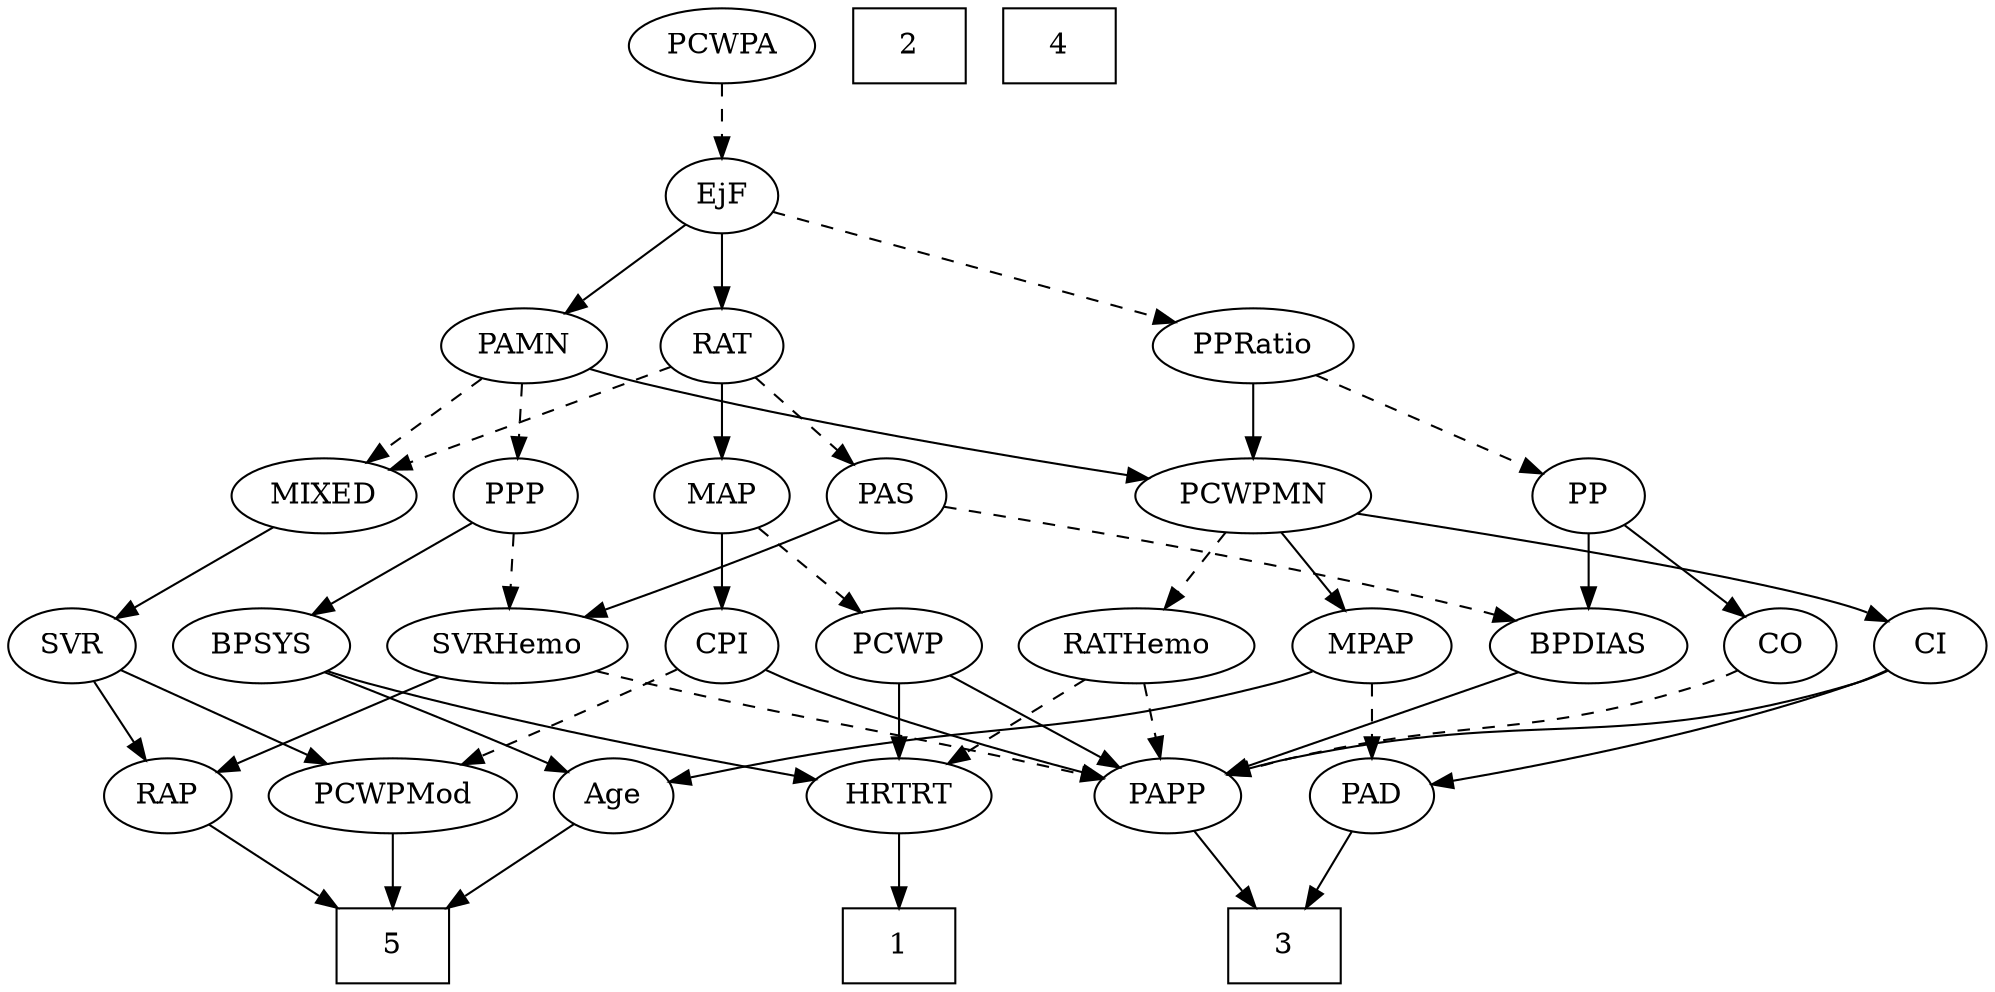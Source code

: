 strict digraph {
	graph [bb="0,0,878.04,468"];
	node [label="\N"];
	1	[height=0.5,
		pos="574.95,18",
		shape=box,
		width=0.75];
	2	[height=0.5,
		pos="477.95,450",
		shape=box,
		width=0.75];
	3	[height=0.5,
		pos="448.95,18",
		shape=box,
		width=0.75];
	4	[height=0.5,
		pos="549.95,450",
		shape=box,
		width=0.75];
	5	[height=0.5,
		pos="195.95,18",
		shape=box,
		width=0.75];
	Age	[height=0.5,
		pos="679.95,90",
		width=0.75];
	Age -> 5	[pos="e,223.26,20.75 656.48,80.894 646.54,77.72 634.78,74.297 623.95,72 481.53,41.799 308.55,26.9 233.59,21.481",
		style=solid];
	EjF	[height=0.5,
		pos="390.95,378",
		width=0.75];
	PAMN	[height=0.5,
		pos="390.95,306",
		width=1.011];
	EjF -> PAMN	[pos="e,390.95,324.1 390.95,359.7 390.95,351.98 390.95,342.71 390.95,334.11",
		style=solid];
	RAT	[height=0.5,
		pos="281.95,306",
		width=0.75827];
	EjF -> RAT	[pos="e,301.08,319.29 371.96,364.81 354.72,353.73 329.07,337.26 309.56,324.73",
		style=solid];
	PPRatio	[height=0.5,
		pos="484.95,306",
		width=1.1013];
	EjF -> PPRatio	[pos="e,465.07,321.8 408.63,363.83 422.18,353.74 441.15,339.62 456.78,327.98",
		style=dashed];
	RAP	[height=0.5,
		pos="195.95,90",
		width=0.77632];
	RAP -> 5	[pos="e,195.95,36.104 195.95,71.697 195.95,63.983 195.95,54.712 195.95,46.112",
		style=solid];
	MIXED	[height=0.5,
		pos="159.95,234",
		width=1.1193];
	SVR	[height=0.5,
		pos="27.948,162",
		width=0.77632];
	MIXED -> SVR	[pos="e,49.076,174.2 134.81,219.67 112.98,208.09 81.325,191.31 58.132,179.01",
		style=solid];
	MPAP	[height=0.5,
		pos="842.95,162",
		width=0.97491];
	MPAP -> Age	[pos="e,702.14,100.53 816.76,149.75 788.09,137.44 742.14,117.71 711.51,104.55",
		style=solid];
	PAD	[height=0.5,
		pos="762.95,90",
		width=0.79437];
	MPAP -> PAD	[pos="e,779.07,105.11 825.98,146.15 814.62,136.21 799.49,122.98 786.91,111.97",
		style=dashed];
	BPSYS	[height=0.5,
		pos="679.95,162",
		width=1.0471];
	BPSYS -> Age	[pos="e,679.95,108.1 679.95,143.7 679.95,135.98 679.95,126.71 679.95,118.11",
		style=solid];
	HRTRT	[height=0.5,
		pos="574.95,90",
		width=1.1013];
	BPSYS -> HRTRT	[pos="e,596.27,105.21 658.95,147 643.46,136.67 622.16,122.47 604.88,110.96",
		style=solid];
	PAD -> 3	[pos="e,476.04,24.136 739.26,79.644 731.87,76.939 723.64,74.141 715.95,72 694.02,65.897 553.94,38.975 485.92,26.017",
		style=solid];
	CO	[height=0.5,
		pos="480.95,162",
		width=0.75];
	PAPP	[height=0.5,
		pos="437.95,90",
		width=0.88464];
	CO -> PAPP	[pos="e,447.96,107.31 471.19,145.12 465.88,136.47 459.19,125.58 453.2,115.83",
		style=dashed];
	PAS	[height=0.5,
		pos="324.95,234",
		width=0.75];
	SVRHemo	[height=0.5,
		pos="195.95,162",
		width=1.3902];
	PAS -> SVRHemo	[pos="e,222.55,177.44 304.51,221.91 284.94,211.29 255.01,195.05 231.53,182.31",
		style=solid];
	BPDIAS	[height=0.5,
		pos="393.95,162",
		width=1.1735];
	PAS -> BPDIAS	[pos="e,378.23,178.95 339.24,218.5 348.39,209.22 360.47,196.97 370.94,186.34",
		style=dashed];
	PAMN -> MIXED	[pos="e,190.45,245.85 359.89,296.47 323.54,286.37 261.62,268.8 208.95,252 206.04,251.07 203.04,250.09 200.03,249.09",
		style=dashed];
	PCWPMN	[height=0.5,
		pos="574.95,234",
		width=1.3902];
	PAMN -> PCWPMN	[pos="e,541.75,247.63 418.89,294.37 449.03,282.9 497.39,264.51 532.29,251.23",
		style=solid];
	PPP	[height=0.5,
		pos="396.95,234",
		width=0.75];
	PAMN -> PPP	[pos="e,395.48,252.1 392.43,287.7 393.09,279.98 393.89,270.71 394.62,262.11",
		style=dashed];
	RATHemo	[height=0.5,
		pos="574.95,162",
		width=1.3721];
	RATHemo -> PAPP	[pos="e,460.75,102.65 547.55,147 525.08,135.52 493.24,119.25 469.66,107.21",
		style=dashed];
	RATHemo -> HRTRT	[pos="e,574.95,108.1 574.95,143.7 574.95,135.98 574.95,126.71 574.95,118.11",
		style=dashed];
	CPI	[height=0.5,
		pos="100.95,162",
		width=0.75];
	PCWPMod	[height=0.5,
		pos="97.948,90",
		width=1.4443];
	CPI -> PCWPMod	[pos="e,98.681,108.1 100.21,143.7 99.875,135.98 99.478,126.71 99.109,118.11",
		style=dashed];
	CPI -> PAPP	[pos="e,406.53,93.749 121.51,150.14 126.46,147.85 131.81,145.63 136.95,144 227.11,115.34 337.69,100.9 396.51,94.764",
		style=solid];
	RAT -> MIXED	[pos="e,184.01,248.8 262.07,293.6 243.32,282.84 214.86,266.51 192.75,253.82",
		style=dashed];
	RAT -> PAS	[pos="e,315.23,250.82 291.7,289.12 297.09,280.34 303.9,269.26 309.95,259.42",
		style=dashed];
	MAP	[height=0.5,
		pos="248.95,234",
		width=0.84854];
	RAT -> MAP	[pos="e,256.71,251.47 274.13,288.41 270.22,280.13 265.41,269.92 261.05,260.66",
		style=solid];
	SVR -> RAP	[pos="e,174.14,101.3 49.756,150.7 54.723,148.43 59.995,146.08 64.948,144 106.18,126.65 117.71,125.35 158.95,108 160.8,107.22 162.71,106.4 \
164.62,105.56",
		style=solid];
	SVR -> PCWPMod	[pos="e,81.749,107.2 42.452,146.5 51.668,137.28 63.811,125.14 74.389,114.56",
		style=solid];
	PCWPMod -> 5	[pos="e,171.85,36.211 119.7,73.465 132.61,64.239 149.23,52.368 163.66,42.064",
		style=solid];
	PCWPA	[height=0.5,
		pos="390.95,450",
		width=1.1555];
	PCWPA -> EjF	[pos="e,390.95,396.1 390.95,431.7 390.95,423.98 390.95,414.71 390.95,406.11",
		style=dashed];
	PCWPMN -> MPAP	[pos="e,816.16,174.02 617.94,224.65 663.38,215.4 736.92,199.22 798.95,180 801.5,179.21 804.12,178.34 806.74,177.44",
		style=solid];
	PCWPMN -> RATHemo	[pos="e,574.95,180.1 574.95,215.7 574.95,207.98 574.95,198.71 574.95,190.11",
		style=dashed];
	CI	[height=0.5,
		pos="762.95,162",
		width=0.75];
	PCWPMN -> CI	[pos="e,741.79,173.44 611.28,221.53 642.33,211.44 688.02,195.93 726.95,180 728.77,179.25 730.63,178.46 732.51,177.65",
		style=solid];
	SVRHemo -> RAP	[pos="e,195.95,108.1 195.95,143.7 195.95,135.98 195.95,126.71 195.95,118.11",
		style=solid];
	SVRHemo -> PAPP	[pos="e,410.19,99.03 233.76,150.06 279.24,136.91 355.11,114.96 400.45,101.85",
		style=dashed];
	BPDIAS -> PAPP	[pos="e,427.59,107.47 404.37,144.41 409.69,135.95 416.27,125.49 422.18,116.08",
		style=solid];
	MAP -> CPI	[pos="e,122.47,173.18 225.82,222.06 200.51,210.09 159.82,190.84 131.8,177.59",
		style=solid];
	PCWP	[height=0.5,
		pos="298.95,162",
		width=0.97491];
	MAP -> PCWP	[pos="e,287.3,179.31 260.29,217.12 266.53,208.38 274.41,197.35 281.42,187.54",
		style=dashed];
	PP	[height=0.5,
		pos="479.95,234",
		width=0.75];
	PP -> CO	[pos="e,480.7,180.1 480.19,215.7 480.3,207.98 480.44,198.71 480.56,190.11",
		style=solid];
	PP -> BPDIAS	[pos="e,412.87,178.41 463.37,219.5 451.29,209.67 434.67,196.15 420.72,184.79",
		style=solid];
	PPP -> BPSYS	[pos="e,651.35,174.16 419.66,223.96 427.3,221.14 435.91,218.2 443.95,216 526.41,193.39 550.48,202.61 632.95,180 635.87,179.2 638.86,178.3 \
641.86,177.35",
		style=solid];
	PPP -> SVRHemo	[pos="e,233.07,174.31 375.83,222.47 370.99,220.21 365.83,217.93 360.95,216 339.29,207.45 283.53,189.87 242.81,177.3",
		style=dashed];
	PPRatio -> PCWPMN	[pos="e,554.95,250.55 504.03,290.15 516.43,280.52 532.79,267.79 546.68,256.98",
		style=solid];
	PPRatio -> PP	[pos="e,481.17,252.1 483.71,287.7 483.16,279.98 482.5,270.71 481.88,262.11",
		style=dashed];
	PCWP -> PAPP	[pos="e,414.94,102.59 323.16,148.81 346.06,137.28 380.57,119.89 405.78,107.2",
		style=solid];
	PCWP -> HRTRT	[pos="e,538.76,97.588 325.72,149.95 331.36,147.82 337.31,145.72 342.95,144 406.44,124.59 481.65,108.66 528.84,99.496",
		style=solid];
	CI -> PAD	[pos="e,762.95,108.1 762.95,143.7 762.95,135.98 762.95,126.71 762.95,118.11",
		style=solid];
	CI -> PAPP	[pos="e,467.66,96.845 742.39,150.15 737.43,147.86 732.08,145.64 726.95,144 640.5,116.38 615.17,124.61 525.95,108 510.16,105.06 492.81,\
101.73 477.71,98.8",
		style=solid];
	PAPP -> 3	[pos="e,446.23,36.275 440.61,72.055 441.82,64.346 443.29,55.027 444.65,46.364",
		style=solid];
	HRTRT -> 1	[pos="e,574.95,36.104 574.95,71.697 574.95,63.983 574.95,54.712 574.95,46.112",
		style=solid];
}
